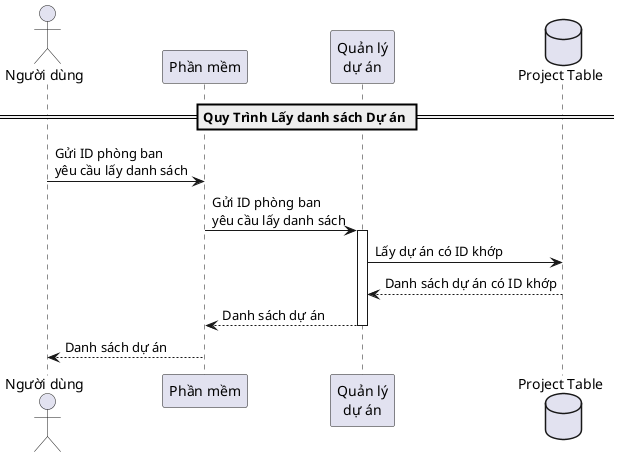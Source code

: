 @startuml
actor "Người dùng" as nd
participant "Phần mềm" as pm
participant "Quản lý\ndự án" as qlda
database "Project Table" as dbp

== Quy Trình Lấy danh sách Dự án ==
nd -> pm : Gửi ID phòng ban\nyêu cầu lấy danh sách
pm -> qlda : Gửi ID phòng ban\nyêu cầu lấy danh sách
activate qlda
qlda -> dbp : Lấy dự án có ID khớp
dbp --> qlda : Danh sách dự án có ID khớp
qlda --> pm : Danh sách dự án
deactivate qlda
pm --> nd : Danh sách dự án
@enduml